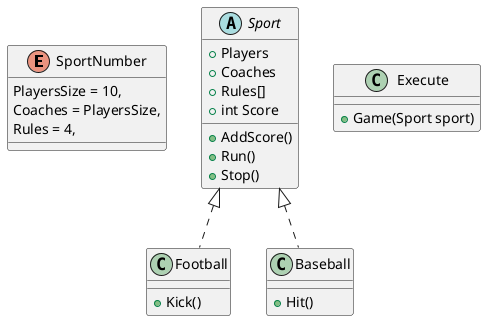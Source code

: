 @startuml

enum SportNumber{
    PlayersSize = 10,
    Coaches = PlayersSize,
    Rules = 4,
}

abstract Sport{
    +Players
    +Coaches
    +Rules[]
    +int Score
    +AddScore()
    +Run()
    +Stop()
}

class Football implements Sport{
    +Kick()
}

class Baseball implements Sport{
    +Hit()
}

class Execute{
    +Game(Sport sport)
}

@enduml